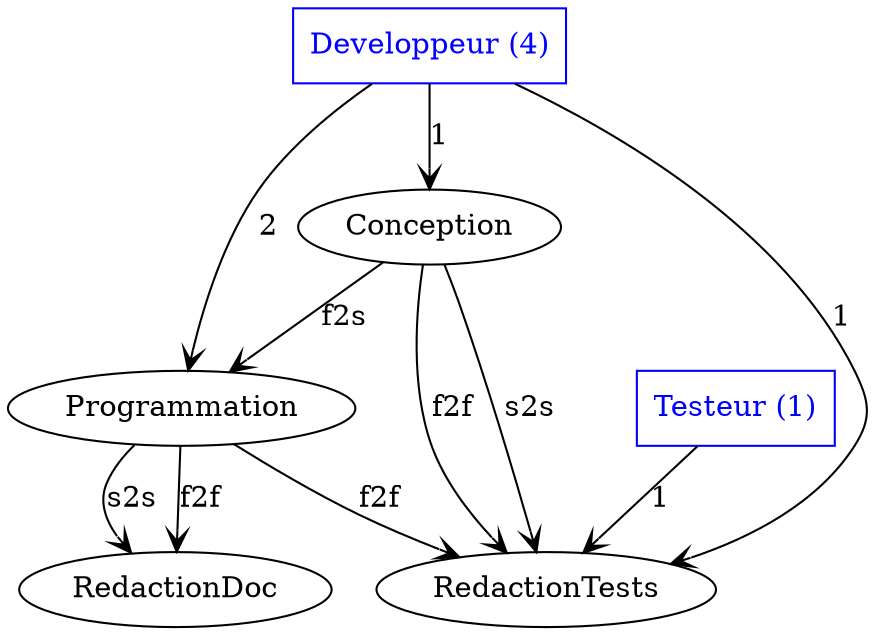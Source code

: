 
digraph developpement {
			"Developpeur (4)" [color=blue fontcolor=blue shape="box"]
			"Testeur (1)" [color=blue fontcolor=blue shape="box"]

			Conception
					"Developpeur (4)" -> Conception [arrowhead=vee label=1]
			RedactionTests
					"Developpeur (4)" -> RedactionTests [arrowhead=vee label=1]
					"Testeur (1)" -> RedactionTests [arrowhead=vee label=1]
			Programmation
					"Developpeur (4)" -> Programmation [arrowhead=vee label=2]
			RedactionDoc

			Programmation -> RedactionTests [arrowhead=vee label=f2f]
			Programmation -> RedactionDoc [arrowhead=vee label=s2s]
			Conception -> Programmation [arrowhead=vee label=f2s]
			Conception -> RedactionTests [arrowhead=vee label=s2s]
			Programmation -> RedactionDoc [arrowhead=vee label=f2f]
			Conception -> RedactionTests [arrowhead=vee label=f2f]
}

